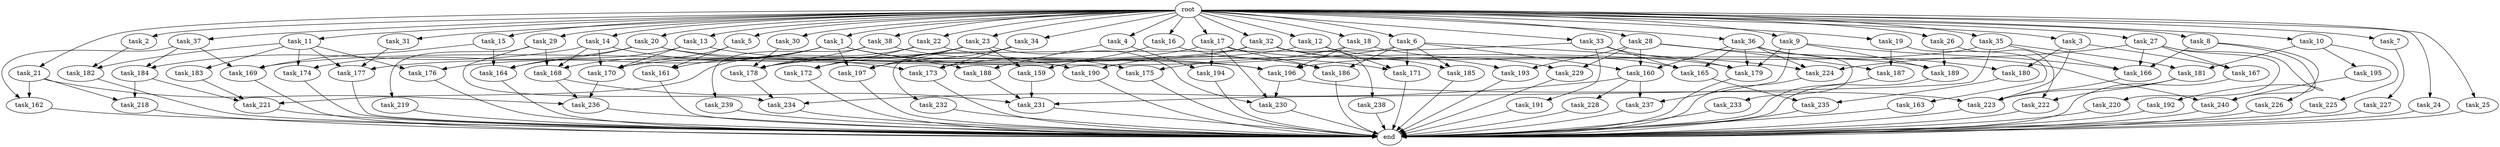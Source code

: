 digraph G {
  root [size="0.000000"];
  task_11 [size="1024.000000"];
  task_234 [size="2138893713408.000000"];
  task_239 [size="77309411328.000000"];
  task_233 [size="137438953472.000000"];
  task_185 [size="111669149696.000000"];
  task_2 [size="1024.000000"];
  task_182 [size="446676598784.000000"];
  task_21 [size="1024.000000"];
  task_164 [size="523986010112.000000"];
  task_23 [size="1024.000000"];
  task_35 [size="1024.000000"];
  task_162 [size="730144440320.000000"];
  task_33 [size="1024.000000"];
  task_176 [size="214748364800.000000"];
  task_232 [size="309237645312.000000"];
  task_231 [size="1906965479424.000000"];
  task_14 [size="1024.000000"];
  task_178 [size="1408749273088.000000"];
  task_3 [size="1024.000000"];
  task_236 [size="1554778161152.000000"];
  task_221 [size="1073741824000.000000"];
  task_226 [size="858993459200.000000"];
  task_196 [size="910533066752.000000"];
  task_225 [size="309237645312.000000"];
  task_187 [size="446676598784.000000"];
  task_18 [size="1024.000000"];
  task_28 [size="1024.000000"];
  task_22 [size="1024.000000"];
  task_165 [size="867583393792.000000"];
  task_220 [size="137438953472.000000"];
  task_5 [size="1024.000000"];
  task_30 [size="1024.000000"];
  task_179 [size="1005022347264.000000"];
  task_173 [size="807453851648.000000"];
  task_224 [size="352187318272.000000"];
  task_183 [size="137438953472.000000"];
  task_9 [size="1024.000000"];
  task_168 [size="1013612281856.000000"];
  task_27 [size="1024.000000"];
  task_238 [size="34359738368.000000"];
  task_195 [size="309237645312.000000"];
  task_223 [size="661424963584.000000"];
  task_34 [size="1024.000000"];
  task_166 [size="1520418422784.000000"];
  task_37 [size="1024.000000"];
  task_194 [size="841813590016.000000"];
  task_169 [size="532575944704.000000"];
  task_227 [size="858993459200.000000"];
  task_160 [size="352187318272.000000"];
  task_230 [size="1254130450432.000000"];
  task_186 [size="807453851648.000000"];
  task_163 [size="309237645312.000000"];
  task_172 [size="1005022347264.000000"];
  task_175 [size="386547056640.000000"];
  task_188 [size="730144440320.000000"];
  task_193 [size="171798691840.000000"];
  task_8 [size="1024.000000"];
  task_191 [size="420906795008.000000"];
  task_15 [size="1024.000000"];
  task_24 [size="1024.000000"];
  task_159 [size="1245540515840.000000"];
  task_167 [size="214748364800.000000"];
  task_31 [size="1024.000000"];
  task_12 [size="1024.000000"];
  task_32 [size="1024.000000"];
  task_222 [size="352187318272.000000"];
  task_189 [size="944892805120.000000"];
  task_171 [size="1176821039104.000000"];
  end [size="0.000000"];
  task_10 [size="1024.000000"];
  task_29 [size="1024.000000"];
  task_197 [size="1082331758592.000000"];
  task_219 [size="858993459200.000000"];
  task_1 [size="1024.000000"];
  task_20 [size="1024.000000"];
  task_192 [size="137438953472.000000"];
  task_4 [size="1024.000000"];
  task_13 [size="1024.000000"];
  task_36 [size="1024.000000"];
  task_170 [size="798863917056.000000"];
  task_235 [size="1116691496960.000000"];
  task_16 [size="1024.000000"];
  task_181 [size="523986010112.000000"];
  task_177 [size="292057776128.000000"];
  task_228 [size="420906795008.000000"];
  task_26 [size="1024.000000"];
  task_180 [size="214748364800.000000"];
  task_25 [size="1024.000000"];
  task_19 [size="1024.000000"];
  task_229 [size="687194767360.000000"];
  task_161 [size="111669149696.000000"];
  task_38 [size="1024.000000"];
  task_184 [size="498216206336.000000"];
  task_17 [size="1024.000000"];
  task_190 [size="111669149696.000000"];
  task_237 [size="730144440320.000000"];
  task_240 [size="1305670057984.000000"];
  task_6 [size="1024.000000"];
  task_7 [size="1024.000000"];
  task_218 [size="523986010112.000000"];
  task_174 [size="446676598784.000000"];

  root -> task_11 [size="1.000000"];
  root -> task_28 [size="1.000000"];
  root -> task_10 [size="1.000000"];
  root -> task_20 [size="1.000000"];
  root -> task_2 [size="1.000000"];
  root -> task_4 [size="1.000000"];
  root -> task_13 [size="1.000000"];
  root -> task_21 [size="1.000000"];
  root -> task_16 [size="1.000000"];
  root -> task_22 [size="1.000000"];
  root -> task_15 [size="1.000000"];
  root -> task_36 [size="1.000000"];
  root -> task_33 [size="1.000000"];
  root -> task_1 [size="1.000000"];
  root -> task_5 [size="1.000000"];
  root -> task_14 [size="1.000000"];
  root -> task_18 [size="1.000000"];
  root -> task_26 [size="1.000000"];
  root -> task_6 [size="1.000000"];
  root -> task_25 [size="1.000000"];
  root -> task_24 [size="1.000000"];
  root -> task_9 [size="1.000000"];
  root -> task_23 [size="1.000000"];
  root -> task_3 [size="1.000000"];
  root -> task_19 [size="1.000000"];
  root -> task_27 [size="1.000000"];
  root -> task_35 [size="1.000000"];
  root -> task_38 [size="1.000000"];
  root -> task_17 [size="1.000000"];
  root -> task_31 [size="1.000000"];
  root -> task_12 [size="1.000000"];
  root -> task_32 [size="1.000000"];
  root -> task_34 [size="1.000000"];
  root -> task_37 [size="1.000000"];
  root -> task_30 [size="1.000000"];
  root -> task_8 [size="1.000000"];
  root -> task_7 [size="1.000000"];
  root -> task_29 [size="1.000000"];
  task_11 -> task_177 [size="134217728.000000"];
  task_11 -> task_176 [size="134217728.000000"];
  task_11 -> task_183 [size="134217728.000000"];
  task_11 -> task_174 [size="134217728.000000"];
  task_11 -> task_182 [size="134217728.000000"];
  task_234 -> end [size="1.000000"];
  task_239 -> end [size="1.000000"];
  task_233 -> end [size="1.000000"];
  task_185 -> end [size="1.000000"];
  task_2 -> task_182 [size="301989888.000000"];
  task_182 -> end [size="1.000000"];
  task_21 -> task_162 [size="301989888.000000"];
  task_21 -> task_218 [size="301989888.000000"];
  task_21 -> task_236 [size="301989888.000000"];
  task_164 -> end [size="1.000000"];
  task_23 -> task_172 [size="679477248.000000"];
  task_23 -> task_197 [size="679477248.000000"];
  task_23 -> task_159 [size="679477248.000000"];
  task_23 -> task_178 [size="679477248.000000"];
  task_23 -> task_230 [size="679477248.000000"];
  task_35 -> task_196 [size="209715200.000000"];
  task_35 -> task_181 [size="209715200.000000"];
  task_35 -> task_231 [size="209715200.000000"];
  task_35 -> task_166 [size="209715200.000000"];
  task_162 -> end [size="1.000000"];
  task_33 -> task_179 [size="411041792.000000"];
  task_33 -> task_191 [size="411041792.000000"];
  task_33 -> task_165 [size="411041792.000000"];
  task_33 -> task_178 [size="411041792.000000"];
  task_176 -> end [size="1.000000"];
  task_232 -> end [size="1.000000"];
  task_231 -> end [size="1.000000"];
  task_14 -> task_173 [size="75497472.000000"];
  task_14 -> task_168 [size="75497472.000000"];
  task_14 -> task_170 [size="75497472.000000"];
  task_14 -> task_184 [size="75497472.000000"];
  task_178 -> task_234 [size="838860800.000000"];
  task_3 -> task_180 [size="75497472.000000"];
  task_3 -> task_167 [size="75497472.000000"];
  task_3 -> task_223 [size="75497472.000000"];
  task_236 -> end [size="1.000000"];
  task_221 -> end [size="1.000000"];
  task_226 -> end [size="1.000000"];
  task_196 -> task_230 [size="134217728.000000"];
  task_196 -> task_223 [size="134217728.000000"];
  task_225 -> end [size="1.000000"];
  task_187 -> end [size="1.000000"];
  task_18 -> task_175 [size="301989888.000000"];
  task_18 -> task_165 [size="301989888.000000"];
  task_18 -> task_196 [size="301989888.000000"];
  task_28 -> task_193 [size="134217728.000000"];
  task_28 -> task_229 [size="134217728.000000"];
  task_28 -> task_180 [size="134217728.000000"];
  task_28 -> task_160 [size="134217728.000000"];
  task_28 -> task_187 [size="134217728.000000"];
  task_22 -> task_172 [size="301989888.000000"];
  task_22 -> task_186 [size="301989888.000000"];
  task_22 -> task_221 [size="301989888.000000"];
  task_165 -> task_235 [size="679477248.000000"];
  task_220 -> end [size="1.000000"];
  task_5 -> task_161 [size="33554432.000000"];
  task_5 -> task_170 [size="33554432.000000"];
  task_30 -> task_178 [size="209715200.000000"];
  task_179 -> end [size="1.000000"];
  task_173 -> end [size="1.000000"];
  task_224 -> end [size="1.000000"];
  task_183 -> task_221 [size="536870912.000000"];
  task_9 -> task_179 [size="301989888.000000"];
  task_9 -> task_166 [size="301989888.000000"];
  task_9 -> task_237 [size="301989888.000000"];
  task_9 -> task_189 [size="301989888.000000"];
  task_168 -> task_231 [size="679477248.000000"];
  task_168 -> task_236 [size="679477248.000000"];
  task_27 -> task_224 [size="134217728.000000"];
  task_27 -> task_220 [size="134217728.000000"];
  task_27 -> task_167 [size="134217728.000000"];
  task_27 -> task_166 [size="134217728.000000"];
  task_27 -> task_192 [size="134217728.000000"];
  task_238 -> end [size="1.000000"];
  task_195 -> task_240 [size="301989888.000000"];
  task_223 -> end [size="1.000000"];
  task_34 -> task_173 [size="301989888.000000"];
  task_34 -> task_197 [size="301989888.000000"];
  task_34 -> task_232 [size="301989888.000000"];
  task_166 -> task_223 [size="301989888.000000"];
  task_37 -> task_169 [size="411041792.000000"];
  task_37 -> task_162 [size="411041792.000000"];
  task_37 -> task_184 [size="411041792.000000"];
  task_194 -> end [size="1.000000"];
  task_169 -> end [size="1.000000"];
  task_227 -> end [size="1.000000"];
  task_160 -> task_228 [size="411041792.000000"];
  task_160 -> task_234 [size="411041792.000000"];
  task_160 -> task_237 [size="411041792.000000"];
  task_230 -> end [size="1.000000"];
  task_186 -> end [size="1.000000"];
  task_163 -> end [size="1.000000"];
  task_172 -> end [size="1.000000"];
  task_175 -> end [size="1.000000"];
  task_188 -> task_231 [size="134217728.000000"];
  task_193 -> end [size="1.000000"];
  task_8 -> task_166 [size="838860800.000000"];
  task_8 -> task_226 [size="838860800.000000"];
  task_8 -> task_240 [size="838860800.000000"];
  task_191 -> end [size="1.000000"];
  task_15 -> task_164 [size="75497472.000000"];
  task_15 -> task_169 [size="75497472.000000"];
  task_24 -> end [size="1.000000"];
  task_159 -> task_231 [size="838860800.000000"];
  task_167 -> end [size="1.000000"];
  task_31 -> task_177 [size="75497472.000000"];
  task_12 -> task_229 [size="536870912.000000"];
  task_12 -> task_171 [size="536870912.000000"];
  task_12 -> task_170 [size="536870912.000000"];
  task_32 -> task_193 [size="33554432.000000"];
  task_32 -> task_169 [size="33554432.000000"];
  task_32 -> task_190 [size="33554432.000000"];
  task_32 -> task_185 [size="33554432.000000"];
  task_32 -> task_238 [size="33554432.000000"];
  task_222 -> end [size="1.000000"];
  task_189 -> end [size="1.000000"];
  task_171 -> end [size="1.000000"];
  task_10 -> task_195 [size="301989888.000000"];
  task_10 -> task_181 [size="301989888.000000"];
  task_10 -> task_225 [size="301989888.000000"];
  task_29 -> task_168 [size="838860800.000000"];
  task_29 -> task_219 [size="838860800.000000"];
  task_29 -> task_234 [size="838860800.000000"];
  task_197 -> end [size="1.000000"];
  task_219 -> end [size="1.000000"];
  task_1 -> task_176 [size="75497472.000000"];
  task_1 -> task_168 [size="75497472.000000"];
  task_1 -> task_190 [size="75497472.000000"];
  task_1 -> task_196 [size="75497472.000000"];
  task_1 -> task_161 [size="75497472.000000"];
  task_1 -> task_197 [size="75497472.000000"];
  task_20 -> task_164 [size="301989888.000000"];
  task_20 -> task_196 [size="301989888.000000"];
  task_20 -> task_188 [size="301989888.000000"];
  task_20 -> task_174 [size="301989888.000000"];
  task_192 -> end [size="1.000000"];
  task_4 -> task_188 [size="411041792.000000"];
  task_4 -> task_194 [size="411041792.000000"];
  task_13 -> task_164 [size="134217728.000000"];
  task_13 -> task_179 [size="134217728.000000"];
  task_13 -> task_170 [size="134217728.000000"];
  task_36 -> task_179 [size="134217728.000000"];
  task_36 -> task_160 [size="134217728.000000"];
  task_36 -> task_233 [size="134217728.000000"];
  task_36 -> task_240 [size="134217728.000000"];
  task_36 -> task_224 [size="134217728.000000"];
  task_36 -> task_165 [size="134217728.000000"];
  task_170 -> task_236 [size="536870912.000000"];
  task_235 -> end [size="1.000000"];
  task_16 -> task_171 [size="536870912.000000"];
  task_16 -> task_159 [size="536870912.000000"];
  task_181 -> task_222 [size="134217728.000000"];
  task_181 -> task_223 [size="134217728.000000"];
  task_177 -> end [size="1.000000"];
  task_228 -> end [size="1.000000"];
  task_26 -> task_222 [size="209715200.000000"];
  task_26 -> task_189 [size="209715200.000000"];
  task_180 -> task_235 [size="411041792.000000"];
  task_25 -> end [size="1.000000"];
  task_19 -> task_187 [size="301989888.000000"];
  task_19 -> task_163 [size="301989888.000000"];
  task_229 -> end [size="1.000000"];
  task_161 -> end [size="1.000000"];
  task_38 -> task_175 [size="75497472.000000"];
  task_38 -> task_239 [size="75497472.000000"];
  task_38 -> task_178 [size="75497472.000000"];
  task_184 -> task_221 [size="209715200.000000"];
  task_184 -> task_218 [size="209715200.000000"];
  task_17 -> task_186 [size="411041792.000000"];
  task_17 -> task_173 [size="411041792.000000"];
  task_17 -> task_189 [size="411041792.000000"];
  task_17 -> task_230 [size="411041792.000000"];
  task_17 -> task_194 [size="411041792.000000"];
  task_190 -> end [size="1.000000"];
  task_237 -> end [size="1.000000"];
  task_240 -> end [size="1.000000"];
  task_6 -> task_186 [size="75497472.000000"];
  task_6 -> task_160 [size="75497472.000000"];
  task_6 -> task_177 [size="75497472.000000"];
  task_6 -> task_171 [size="75497472.000000"];
  task_6 -> task_224 [size="75497472.000000"];
  task_6 -> task_185 [size="75497472.000000"];
  task_7 -> task_227 [size="838860800.000000"];
  task_218 -> end [size="1.000000"];
  task_174 -> end [size="1.000000"];
}
